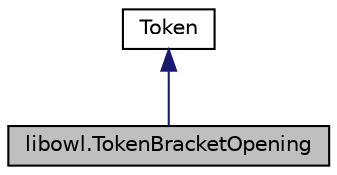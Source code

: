 digraph "libowl.TokenBracketOpening"
{
  edge [fontname="Helvetica",fontsize="10",labelfontname="Helvetica",labelfontsize="10"];
  node [fontname="Helvetica",fontsize="10",shape=record];
  Node1 [label="libowl.TokenBracketOpening",height=0.2,width=0.4,color="black", fillcolor="grey75", style="filled", fontcolor="black"];
  Node2 -> Node1 [dir="back",color="midnightblue",fontsize="10",style="solid",fontname="Helvetica"];
  Node2 [label="Token",height=0.2,width=0.4,color="black", fillcolor="white", style="filled",URL="$classlibowl_1_1_token.html"];
}
